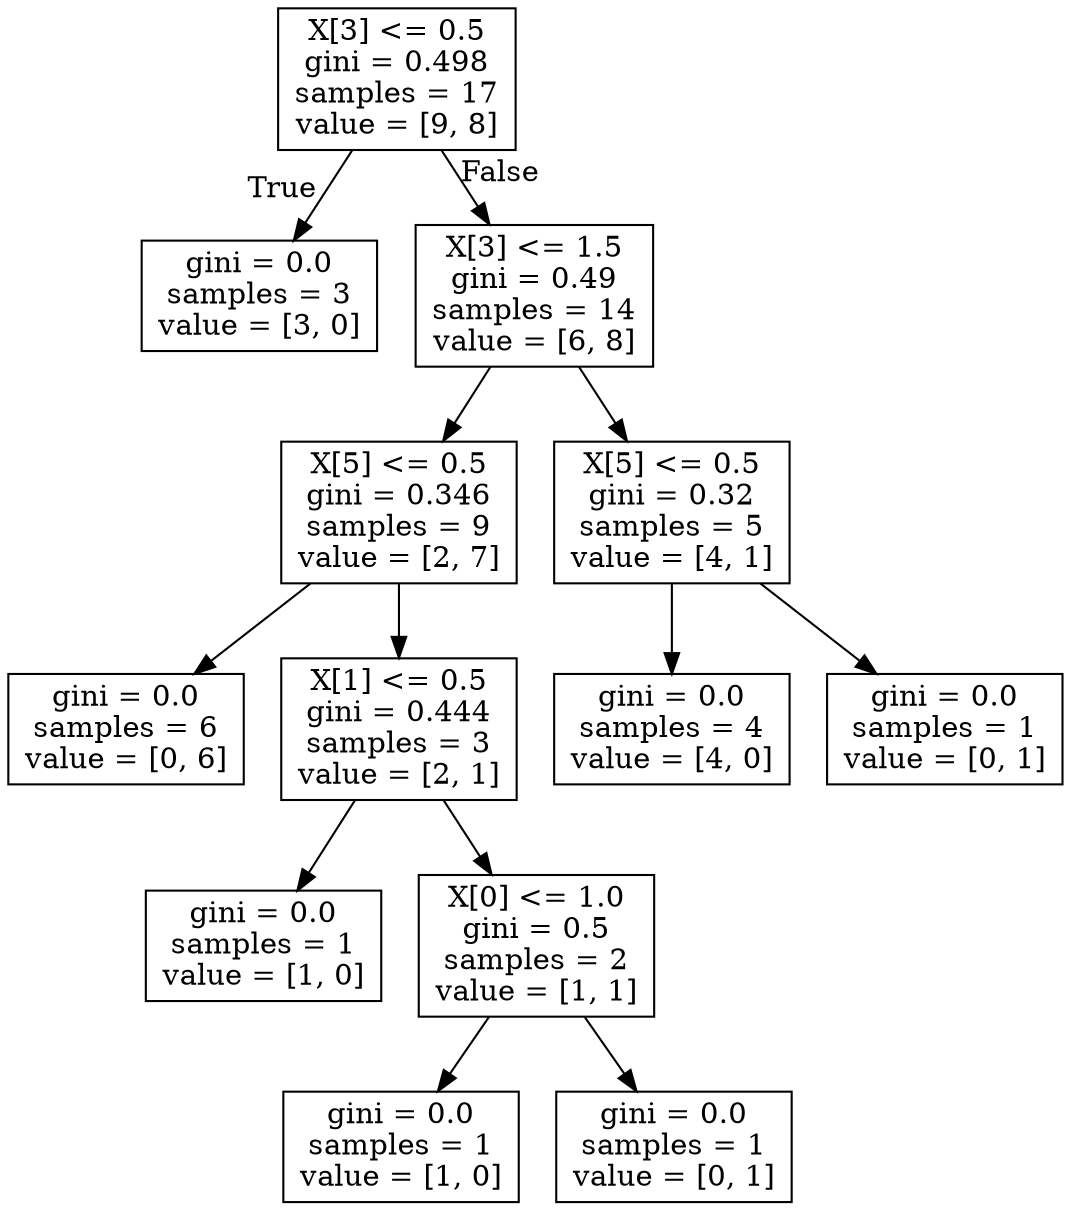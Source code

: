 digraph Tree {
node [shape=box] ;
0 [label="X[3] <= 0.5\ngini = 0.498\nsamples = 17\nvalue = [9, 8]"] ;
1 [label="gini = 0.0\nsamples = 3\nvalue = [3, 0]"] ;
0 -> 1 [labeldistance=2.5, labelangle=45, headlabel="True"] ;
2 [label="X[3] <= 1.5\ngini = 0.49\nsamples = 14\nvalue = [6, 8]"] ;
0 -> 2 [labeldistance=2.5, labelangle=-45, headlabel="False"] ;
3 [label="X[5] <= 0.5\ngini = 0.346\nsamples = 9\nvalue = [2, 7]"] ;
2 -> 3 ;
4 [label="gini = 0.0\nsamples = 6\nvalue = [0, 6]"] ;
3 -> 4 ;
5 [label="X[1] <= 0.5\ngini = 0.444\nsamples = 3\nvalue = [2, 1]"] ;
3 -> 5 ;
6 [label="gini = 0.0\nsamples = 1\nvalue = [1, 0]"] ;
5 -> 6 ;
7 [label="X[0] <= 1.0\ngini = 0.5\nsamples = 2\nvalue = [1, 1]"] ;
5 -> 7 ;
8 [label="gini = 0.0\nsamples = 1\nvalue = [1, 0]"] ;
7 -> 8 ;
9 [label="gini = 0.0\nsamples = 1\nvalue = [0, 1]"] ;
7 -> 9 ;
10 [label="X[5] <= 0.5\ngini = 0.32\nsamples = 5\nvalue = [4, 1]"] ;
2 -> 10 ;
11 [label="gini = 0.0\nsamples = 4\nvalue = [4, 0]"] ;
10 -> 11 ;
12 [label="gini = 0.0\nsamples = 1\nvalue = [0, 1]"] ;
10 -> 12 ;
}